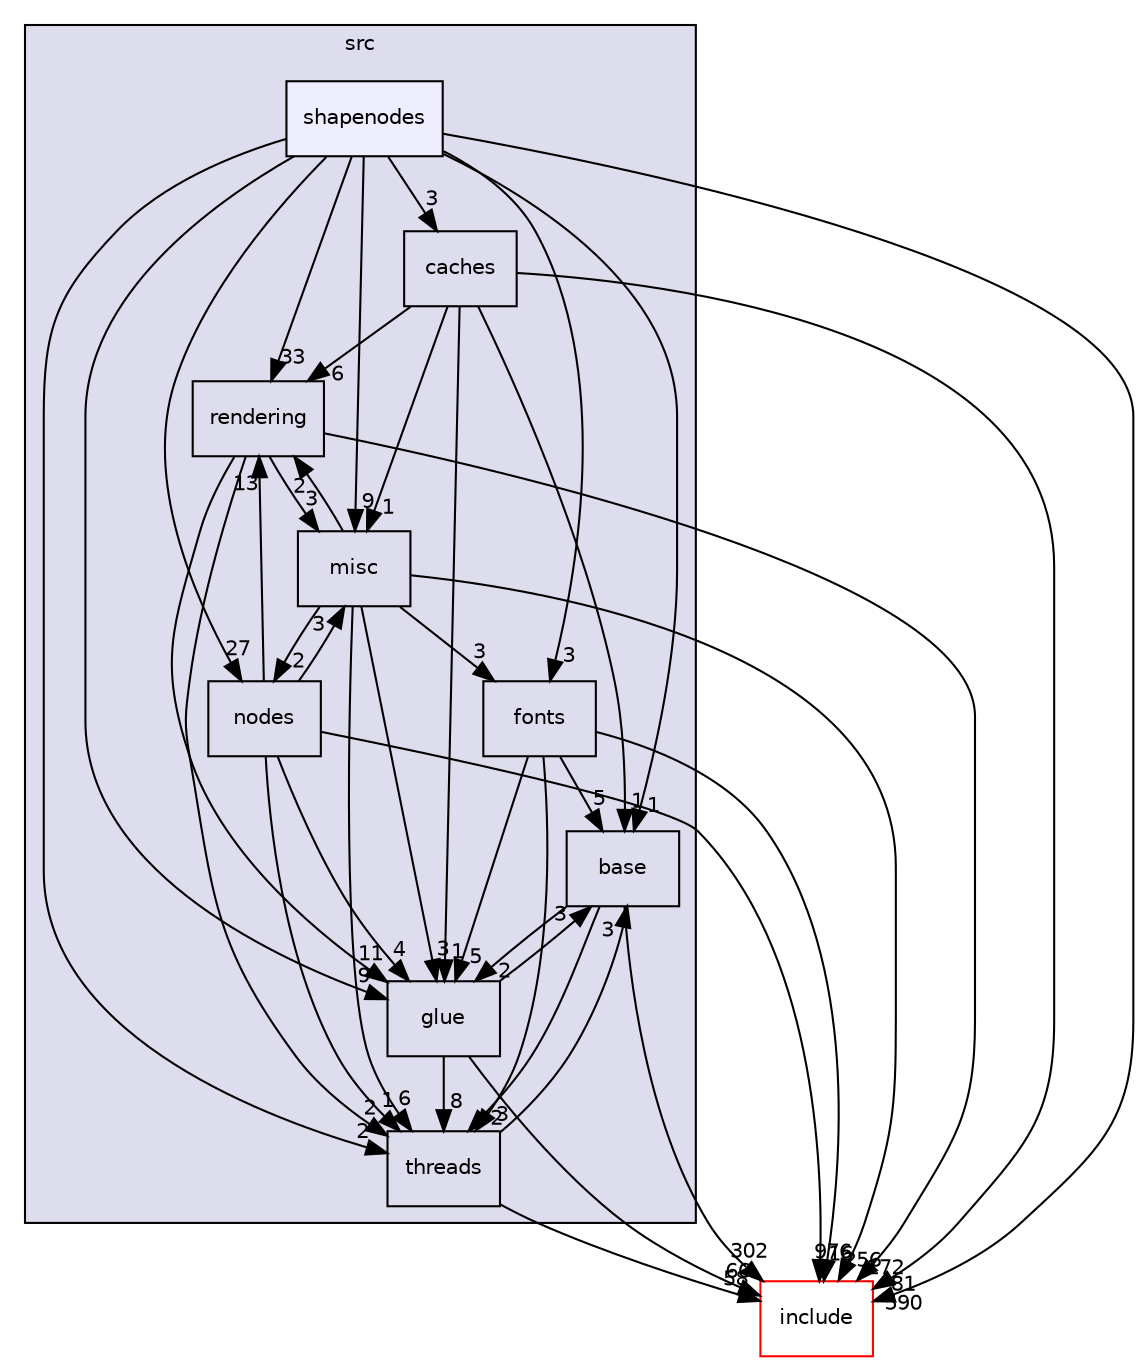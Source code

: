 digraph "src/shapenodes" {
  compound=true
  node [ fontsize="10", fontname="Helvetica"];
  edge [ labelfontsize="10", labelfontname="Helvetica"];
  subgraph clusterdir_68267d1309a1af8e8297ef4c3efbcdba {
    graph [ bgcolor="#ddddee", pencolor="black", label="src" fontname="Helvetica", fontsize="10", URL="dir_68267d1309a1af8e8297ef4c3efbcdba.html"]
  dir_0af1587c8378955de40f48b4bd1869f0 [shape=box label="base" URL="dir_0af1587c8378955de40f48b4bd1869f0.html"];
  dir_1243271318b2b38807a3b1d2ca08dd72 [shape=box label="rendering" URL="dir_1243271318b2b38807a3b1d2ca08dd72.html"];
  dir_2b08d7bf2cac8371e87305faf468c5a1 [shape=box label="caches" URL="dir_2b08d7bf2cac8371e87305faf468c5a1.html"];
  dir_3454632d1a606e9a309cdaae2c26d5ae [shape=box label="threads" URL="dir_3454632d1a606e9a309cdaae2c26d5ae.html"];
  dir_88826aa2a10e1882b573f502bc7f4b55 [shape=box label="misc" URL="dir_88826aa2a10e1882b573f502bc7f4b55.html"];
  dir_b50dc725db71458029b22868a9250dc9 [shape=box label="nodes" URL="dir_b50dc725db71458029b22868a9250dc9.html"];
  dir_bec663b67e4420d39ecb45ef100bdbac [shape=box label="fonts" URL="dir_bec663b67e4420d39ecb45ef100bdbac.html"];
  dir_f2bd59bdb8f75ec501a29f05f69524a3 [shape=box label="glue" URL="dir_f2bd59bdb8f75ec501a29f05f69524a3.html"];
  dir_b2b49218647ec23caf7c1f743ca1c46b [shape=box, label="shapenodes", style="filled", fillcolor="#eeeeff", pencolor="black", URL="dir_b2b49218647ec23caf7c1f743ca1c46b.html"];
  }
  dir_d44c64559bbebec7f509842c48db8b23 [shape=box label="include" fillcolor="white" style="filled" color="red" URL="dir_d44c64559bbebec7f509842c48db8b23.html"];
  dir_bec663b67e4420d39ecb45ef100bdbac->dir_0af1587c8378955de40f48b4bd1869f0 [headlabel="5", labeldistance=1.5 headhref="dir_000061_000048.html"];
  dir_bec663b67e4420d39ecb45ef100bdbac->dir_3454632d1a606e9a309cdaae2c26d5ae [headlabel="3", labeldistance=1.5 headhref="dir_000061_000062.html"];
  dir_bec663b67e4420d39ecb45ef100bdbac->dir_d44c64559bbebec7f509842c48db8b23 [headlabel="16", labeldistance=1.5 headhref="dir_000061_000000.html"];
  dir_bec663b67e4420d39ecb45ef100bdbac->dir_f2bd59bdb8f75ec501a29f05f69524a3 [headlabel="5", labeldistance=1.5 headhref="dir_000061_000063.html"];
  dir_2b08d7bf2cac8371e87305faf468c5a1->dir_0af1587c8378955de40f48b4bd1869f0 [headlabel="1", labeldistance=1.5 headhref="dir_000050_000048.html"];
  dir_2b08d7bf2cac8371e87305faf468c5a1->dir_1243271318b2b38807a3b1d2ca08dd72 [headlabel="6", labeldistance=1.5 headhref="dir_000050_000077.html"];
  dir_2b08d7bf2cac8371e87305faf468c5a1->dir_88826aa2a10e1882b573f502bc7f4b55 [headlabel="1", labeldistance=1.5 headhref="dir_000050_000070.html"];
  dir_2b08d7bf2cac8371e87305faf468c5a1->dir_d44c64559bbebec7f509842c48db8b23 [headlabel="81", labeldistance=1.5 headhref="dir_000050_000000.html"];
  dir_2b08d7bf2cac8371e87305faf468c5a1->dir_f2bd59bdb8f75ec501a29f05f69524a3 [headlabel="1", labeldistance=1.5 headhref="dir_000050_000063.html"];
  dir_1243271318b2b38807a3b1d2ca08dd72->dir_3454632d1a606e9a309cdaae2c26d5ae [headlabel="2", labeldistance=1.5 headhref="dir_000077_000062.html"];
  dir_1243271318b2b38807a3b1d2ca08dd72->dir_88826aa2a10e1882b573f502bc7f4b55 [headlabel="3", labeldistance=1.5 headhref="dir_000077_000070.html"];
  dir_1243271318b2b38807a3b1d2ca08dd72->dir_d44c64559bbebec7f509842c48db8b23 [headlabel="172", labeldistance=1.5 headhref="dir_000077_000000.html"];
  dir_1243271318b2b38807a3b1d2ca08dd72->dir_f2bd59bdb8f75ec501a29f05f69524a3 [headlabel="11", labeldistance=1.5 headhref="dir_000077_000063.html"];
  dir_0af1587c8378955de40f48b4bd1869f0->dir_3454632d1a606e9a309cdaae2c26d5ae [headlabel="2", labeldistance=1.5 headhref="dir_000048_000062.html"];
  dir_0af1587c8378955de40f48b4bd1869f0->dir_d44c64559bbebec7f509842c48db8b23 [headlabel="302", labeldistance=1.5 headhref="dir_000048_000000.html"];
  dir_0af1587c8378955de40f48b4bd1869f0->dir_f2bd59bdb8f75ec501a29f05f69524a3 [headlabel="2", labeldistance=1.5 headhref="dir_000048_000063.html"];
  dir_3454632d1a606e9a309cdaae2c26d5ae->dir_0af1587c8378955de40f48b4bd1869f0 [headlabel="3", labeldistance=1.5 headhref="dir_000062_000048.html"];
  dir_3454632d1a606e9a309cdaae2c26d5ae->dir_d44c64559bbebec7f509842c48db8b23 [headlabel="58", labeldistance=1.5 headhref="dir_000062_000000.html"];
  dir_b2b49218647ec23caf7c1f743ca1c46b->dir_0af1587c8378955de40f48b4bd1869f0 [headlabel="1", labeldistance=1.5 headhref="dir_000082_000048.html"];
  dir_b2b49218647ec23caf7c1f743ca1c46b->dir_1243271318b2b38807a3b1d2ca08dd72 [headlabel="33", labeldistance=1.5 headhref="dir_000082_000077.html"];
  dir_b2b49218647ec23caf7c1f743ca1c46b->dir_2b08d7bf2cac8371e87305faf468c5a1 [headlabel="3", labeldistance=1.5 headhref="dir_000082_000050.html"];
  dir_b2b49218647ec23caf7c1f743ca1c46b->dir_3454632d1a606e9a309cdaae2c26d5ae [headlabel="2", labeldistance=1.5 headhref="dir_000082_000062.html"];
  dir_b2b49218647ec23caf7c1f743ca1c46b->dir_88826aa2a10e1882b573f502bc7f4b55 [headlabel="9", labeldistance=1.5 headhref="dir_000082_000070.html"];
  dir_b2b49218647ec23caf7c1f743ca1c46b->dir_b50dc725db71458029b22868a9250dc9 [headlabel="27", labeldistance=1.5 headhref="dir_000082_000073.html"];
  dir_b2b49218647ec23caf7c1f743ca1c46b->dir_bec663b67e4420d39ecb45ef100bdbac [headlabel="3", labeldistance=1.5 headhref="dir_000082_000061.html"];
  dir_b2b49218647ec23caf7c1f743ca1c46b->dir_d44c64559bbebec7f509842c48db8b23 [headlabel="590", labeldistance=1.5 headhref="dir_000082_000000.html"];
  dir_b2b49218647ec23caf7c1f743ca1c46b->dir_f2bd59bdb8f75ec501a29f05f69524a3 [headlabel="9", labeldistance=1.5 headhref="dir_000082_000063.html"];
  dir_f2bd59bdb8f75ec501a29f05f69524a3->dir_0af1587c8378955de40f48b4bd1869f0 [headlabel="3", labeldistance=1.5 headhref="dir_000063_000048.html"];
  dir_f2bd59bdb8f75ec501a29f05f69524a3->dir_3454632d1a606e9a309cdaae2c26d5ae [headlabel="8", labeldistance=1.5 headhref="dir_000063_000062.html"];
  dir_f2bd59bdb8f75ec501a29f05f69524a3->dir_d44c64559bbebec7f509842c48db8b23 [headlabel="66", labeldistance=1.5 headhref="dir_000063_000000.html"];
  dir_88826aa2a10e1882b573f502bc7f4b55->dir_1243271318b2b38807a3b1d2ca08dd72 [headlabel="2", labeldistance=1.5 headhref="dir_000070_000077.html"];
  dir_88826aa2a10e1882b573f502bc7f4b55->dir_3454632d1a606e9a309cdaae2c26d5ae [headlabel="6", labeldistance=1.5 headhref="dir_000070_000062.html"];
  dir_88826aa2a10e1882b573f502bc7f4b55->dir_b50dc725db71458029b22868a9250dc9 [headlabel="2", labeldistance=1.5 headhref="dir_000070_000073.html"];
  dir_88826aa2a10e1882b573f502bc7f4b55->dir_bec663b67e4420d39ecb45ef100bdbac [headlabel="3", labeldistance=1.5 headhref="dir_000070_000061.html"];
  dir_88826aa2a10e1882b573f502bc7f4b55->dir_d44c64559bbebec7f509842c48db8b23 [headlabel="256", labeldistance=1.5 headhref="dir_000070_000000.html"];
  dir_88826aa2a10e1882b573f502bc7f4b55->dir_f2bd59bdb8f75ec501a29f05f69524a3 [headlabel="3", labeldistance=1.5 headhref="dir_000070_000063.html"];
  dir_b50dc725db71458029b22868a9250dc9->dir_1243271318b2b38807a3b1d2ca08dd72 [headlabel="13", labeldistance=1.5 headhref="dir_000073_000077.html"];
  dir_b50dc725db71458029b22868a9250dc9->dir_3454632d1a606e9a309cdaae2c26d5ae [headlabel="1", labeldistance=1.5 headhref="dir_000073_000062.html"];
  dir_b50dc725db71458029b22868a9250dc9->dir_88826aa2a10e1882b573f502bc7f4b55 [headlabel="3", labeldistance=1.5 headhref="dir_000073_000070.html"];
  dir_b50dc725db71458029b22868a9250dc9->dir_d44c64559bbebec7f509842c48db8b23 [headlabel="976", labeldistance=1.5 headhref="dir_000073_000000.html"];
  dir_b50dc725db71458029b22868a9250dc9->dir_f2bd59bdb8f75ec501a29f05f69524a3 [headlabel="4", labeldistance=1.5 headhref="dir_000073_000063.html"];
}
